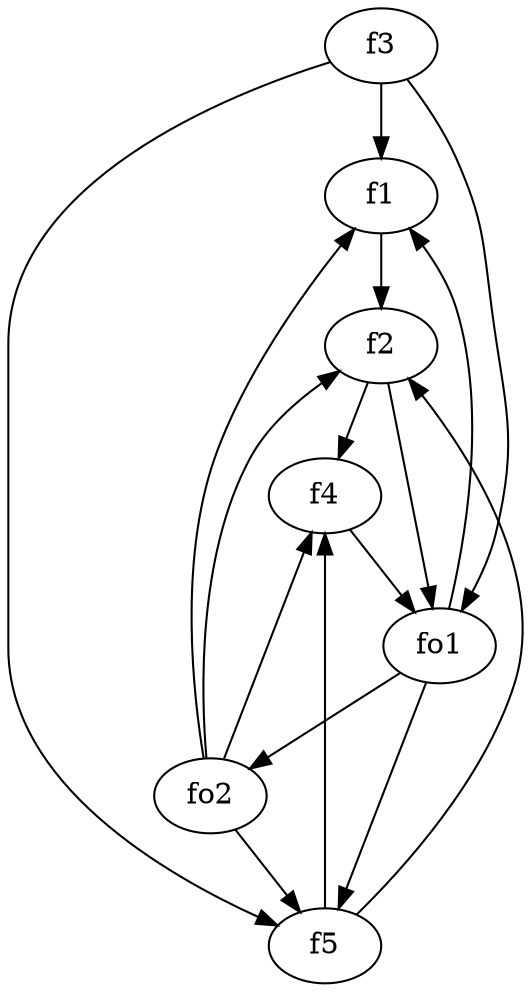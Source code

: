 strict digraph  {
f1;
f2;
f3;
f4;
f5;
fo1;
fo2;
f1 -> f2  [weight=2];
f2 -> fo1  [weight=2];
f2 -> f4  [weight=2];
f3 -> fo1  [weight=2];
f3 -> f1  [weight=2];
f3 -> f5  [weight=2];
f4 -> fo1  [weight=2];
f5 -> f4  [weight=2];
f5 -> f2  [weight=2];
fo1 -> fo2  [weight=2];
fo1 -> f5  [weight=2];
fo1 -> f1  [weight=2];
fo2 -> f5  [weight=2];
fo2 -> f4  [weight=2];
fo2 -> f1  [weight=2];
fo2 -> f2  [weight=2];
}
